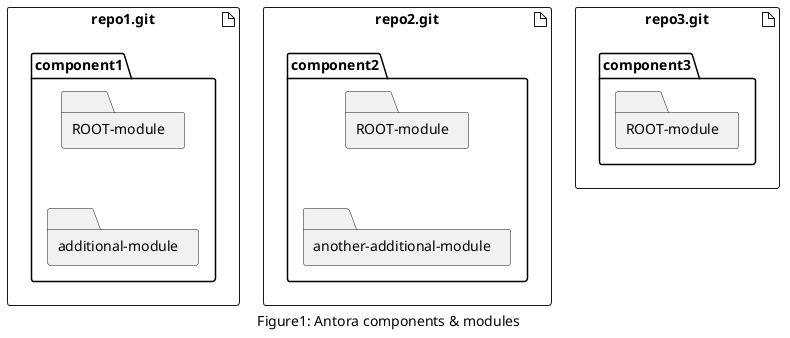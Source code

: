 @startuml
caption Figure1: Antora components & modules
skinparam monochrome true
artifact repo1.git {
  package component1 {
    folder "ROOT-module" as rm1
    folder "additional-module" as am1
  }
  rm1 -[hidden]down- am1
}
artifact repo2.git {
  package component2 {
    folder "ROOT-module" as rm2
    folder "another-additional-module" as am2
  }
  rm2 -[hidden]down- am2
}
artifact repo3.git {
  package component3 {
    folder "ROOT-module" as rm3
  }
}
@enduml